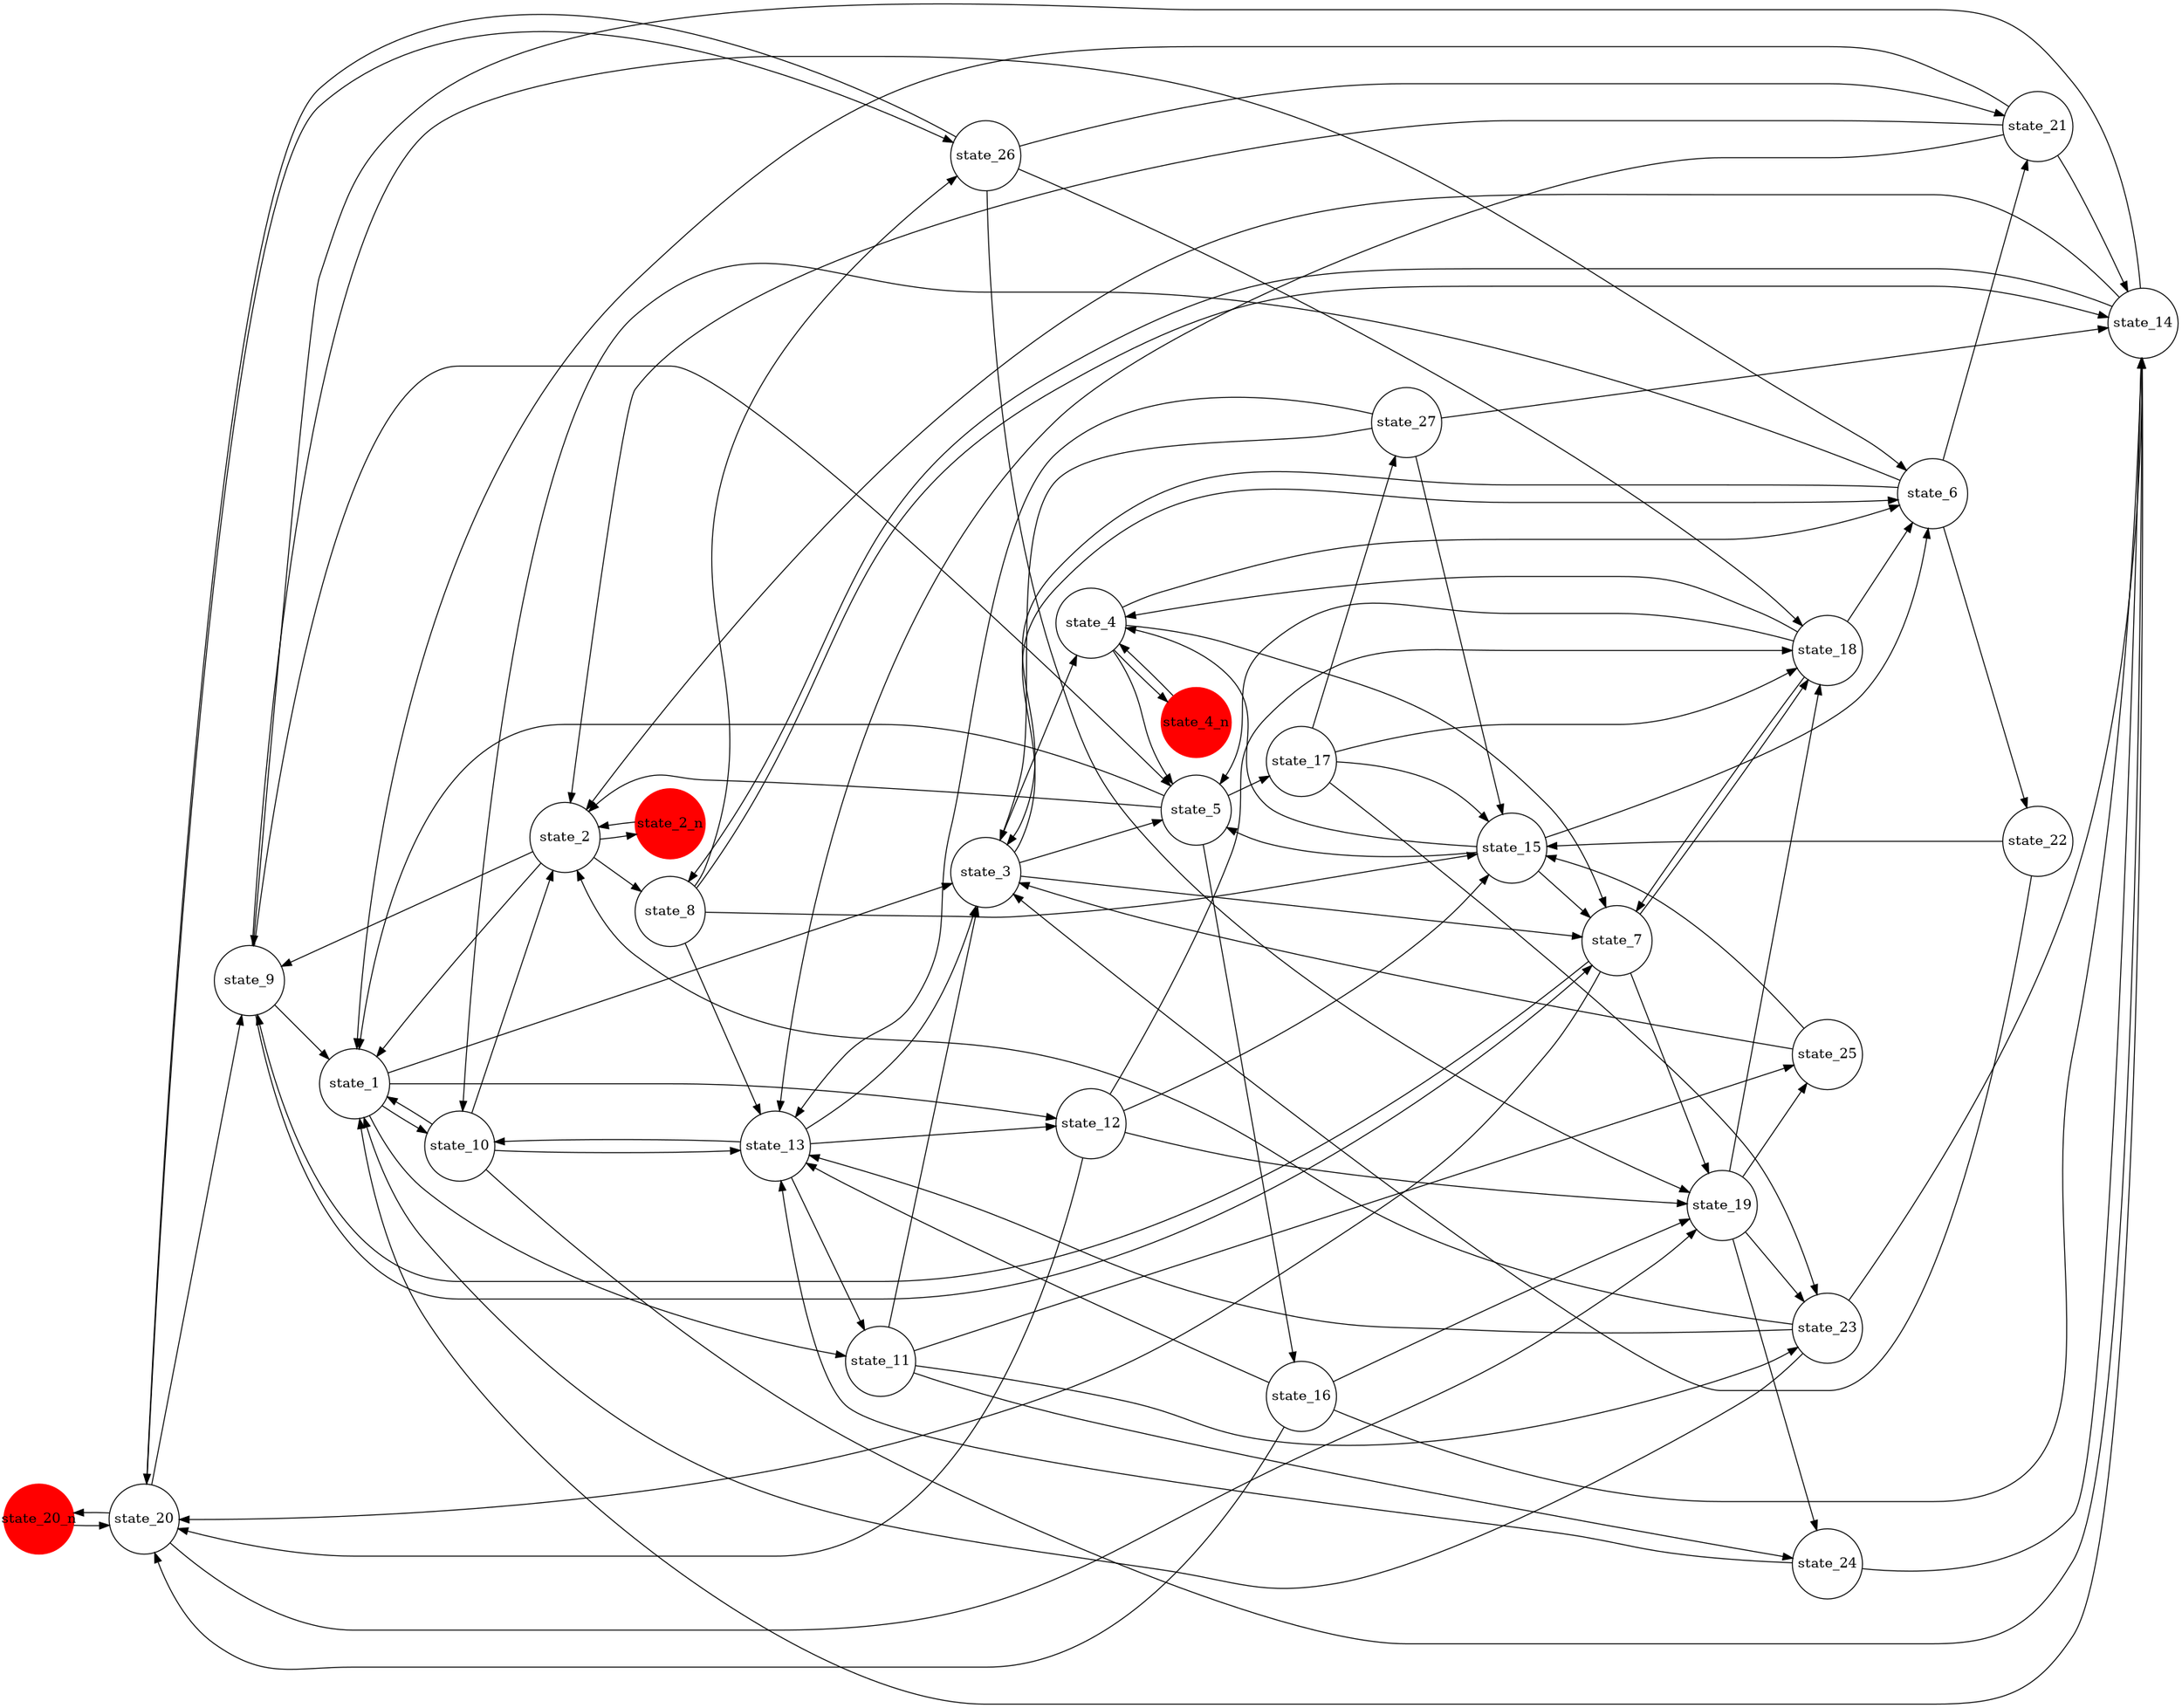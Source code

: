 #Total states is 0, including 0 states and 0 newstates
#Total transisions is 0, including 0 transistions and 0 new transitions
digraph finite_state_machine {
	rankdir=LR;
	size="20,20";
	resolution="300";
	overlap=false;

	node [shape = circle, fixedsize=true, width = 1, color = red, style = filled];
	state_20_n;
 	state_2_n;
 	state_4_n;
 
	node [shape = circle, color = black, style = unfilled];
	state_1;
 	state_10;
 	state_11;
 	state_12;
 	state_13;
 	state_14;
 	state_15;
 	state_16;
 	state_17;
 	state_18;
 	state_19;
 	state_2;
 	state_20;
 	state_21;
 	state_22;
 	state_23;
 	state_24;
 	state_25;
 	state_26;
 	state_27;
 	state_3;
 	state_4;
 	state_5;
 	state_6;
 	state_7;
 	state_8;
 	state_9;
 	state_1 -> state_10;
	state_1 -> state_11;
	state_1 -> state_12;
	state_1 -> state_3;
	state_10 -> state_1;
	state_10 -> state_13;
	state_10 -> state_14;
	state_10 -> state_2;
	state_11 -> state_23;
	state_11 -> state_24;
	state_11 -> state_25;
	state_11 -> state_3;
	state_12 -> state_15;
	state_12 -> state_18;
	state_12 -> state_19;
	state_12 -> state_20;
	state_13 -> state_10;
	state_13 -> state_11;
	state_13 -> state_12;
	state_13 -> state_3;
	state_14 -> state_1;
	state_14 -> state_2;
	state_14 -> state_8;
	state_14 -> state_9;
	state_15 -> state_4;
	state_15 -> state_5;
	state_15 -> state_6;
	state_15 -> state_7;
	state_16 -> state_13;
	state_16 -> state_14;
	state_16 -> state_19;
	state_16 -> state_20;
	state_17 -> state_15;
	state_17 -> state_18;
	state_17 -> state_23;
	state_17 -> state_27;
	state_18 -> state_4;
	state_18 -> state_5;
	state_18 -> state_6;
	state_18 -> state_7;
	state_19 -> state_18;
	state_19 -> state_23;
	state_19 -> state_24;
	state_19 -> state_25;
	state_2 -> state_1;
	state_2 -> state_2_n;
	state_2 -> state_8;
	state_2 -> state_9;
	state_20 -> state_19;
	state_20 -> state_20_n;
	state_20 -> state_26;
	state_20 -> state_9;
	state_20_n -> state_20;
	state_21 -> state_1;
	state_21 -> state_13;
	state_21 -> state_14;
	state_21 -> state_2;
	state_22 -> state_15;
	state_22 -> state_3;
	state_23 -> state_1;
	state_23 -> state_13;
	state_23 -> state_14;
	state_23 -> state_2;
	state_24 -> state_13;
	state_24 -> state_14;
	state_25 -> state_15;
	state_25 -> state_3;
	state_26 -> state_18;
	state_26 -> state_19;
	state_26 -> state_20;
	state_26 -> state_21;
	state_27 -> state_13;
	state_27 -> state_14;
	state_27 -> state_15;
	state_27 -> state_3;
	state_2_n -> state_2;
	state_3 -> state_4;
	state_3 -> state_5;
	state_3 -> state_6;
	state_3 -> state_7;
	state_4 -> state_4_n;
	state_4 -> state_5;
	state_4 -> state_6;
	state_4 -> state_7;
	state_4_n -> state_4;
	state_5 -> state_1;
	state_5 -> state_16;
	state_5 -> state_17;
	state_5 -> state_2;
	state_6 -> state_10;
	state_6 -> state_21;
	state_6 -> state_22;
	state_6 -> state_3;
	state_7 -> state_18;
	state_7 -> state_19;
	state_7 -> state_20;
	state_7 -> state_9;
	state_8 -> state_13;
	state_8 -> state_14;
	state_8 -> state_15;
	state_8 -> state_26;
	state_9 -> state_1;
	state_9 -> state_5;
	state_9 -> state_6;
	state_9 -> state_7;
}
